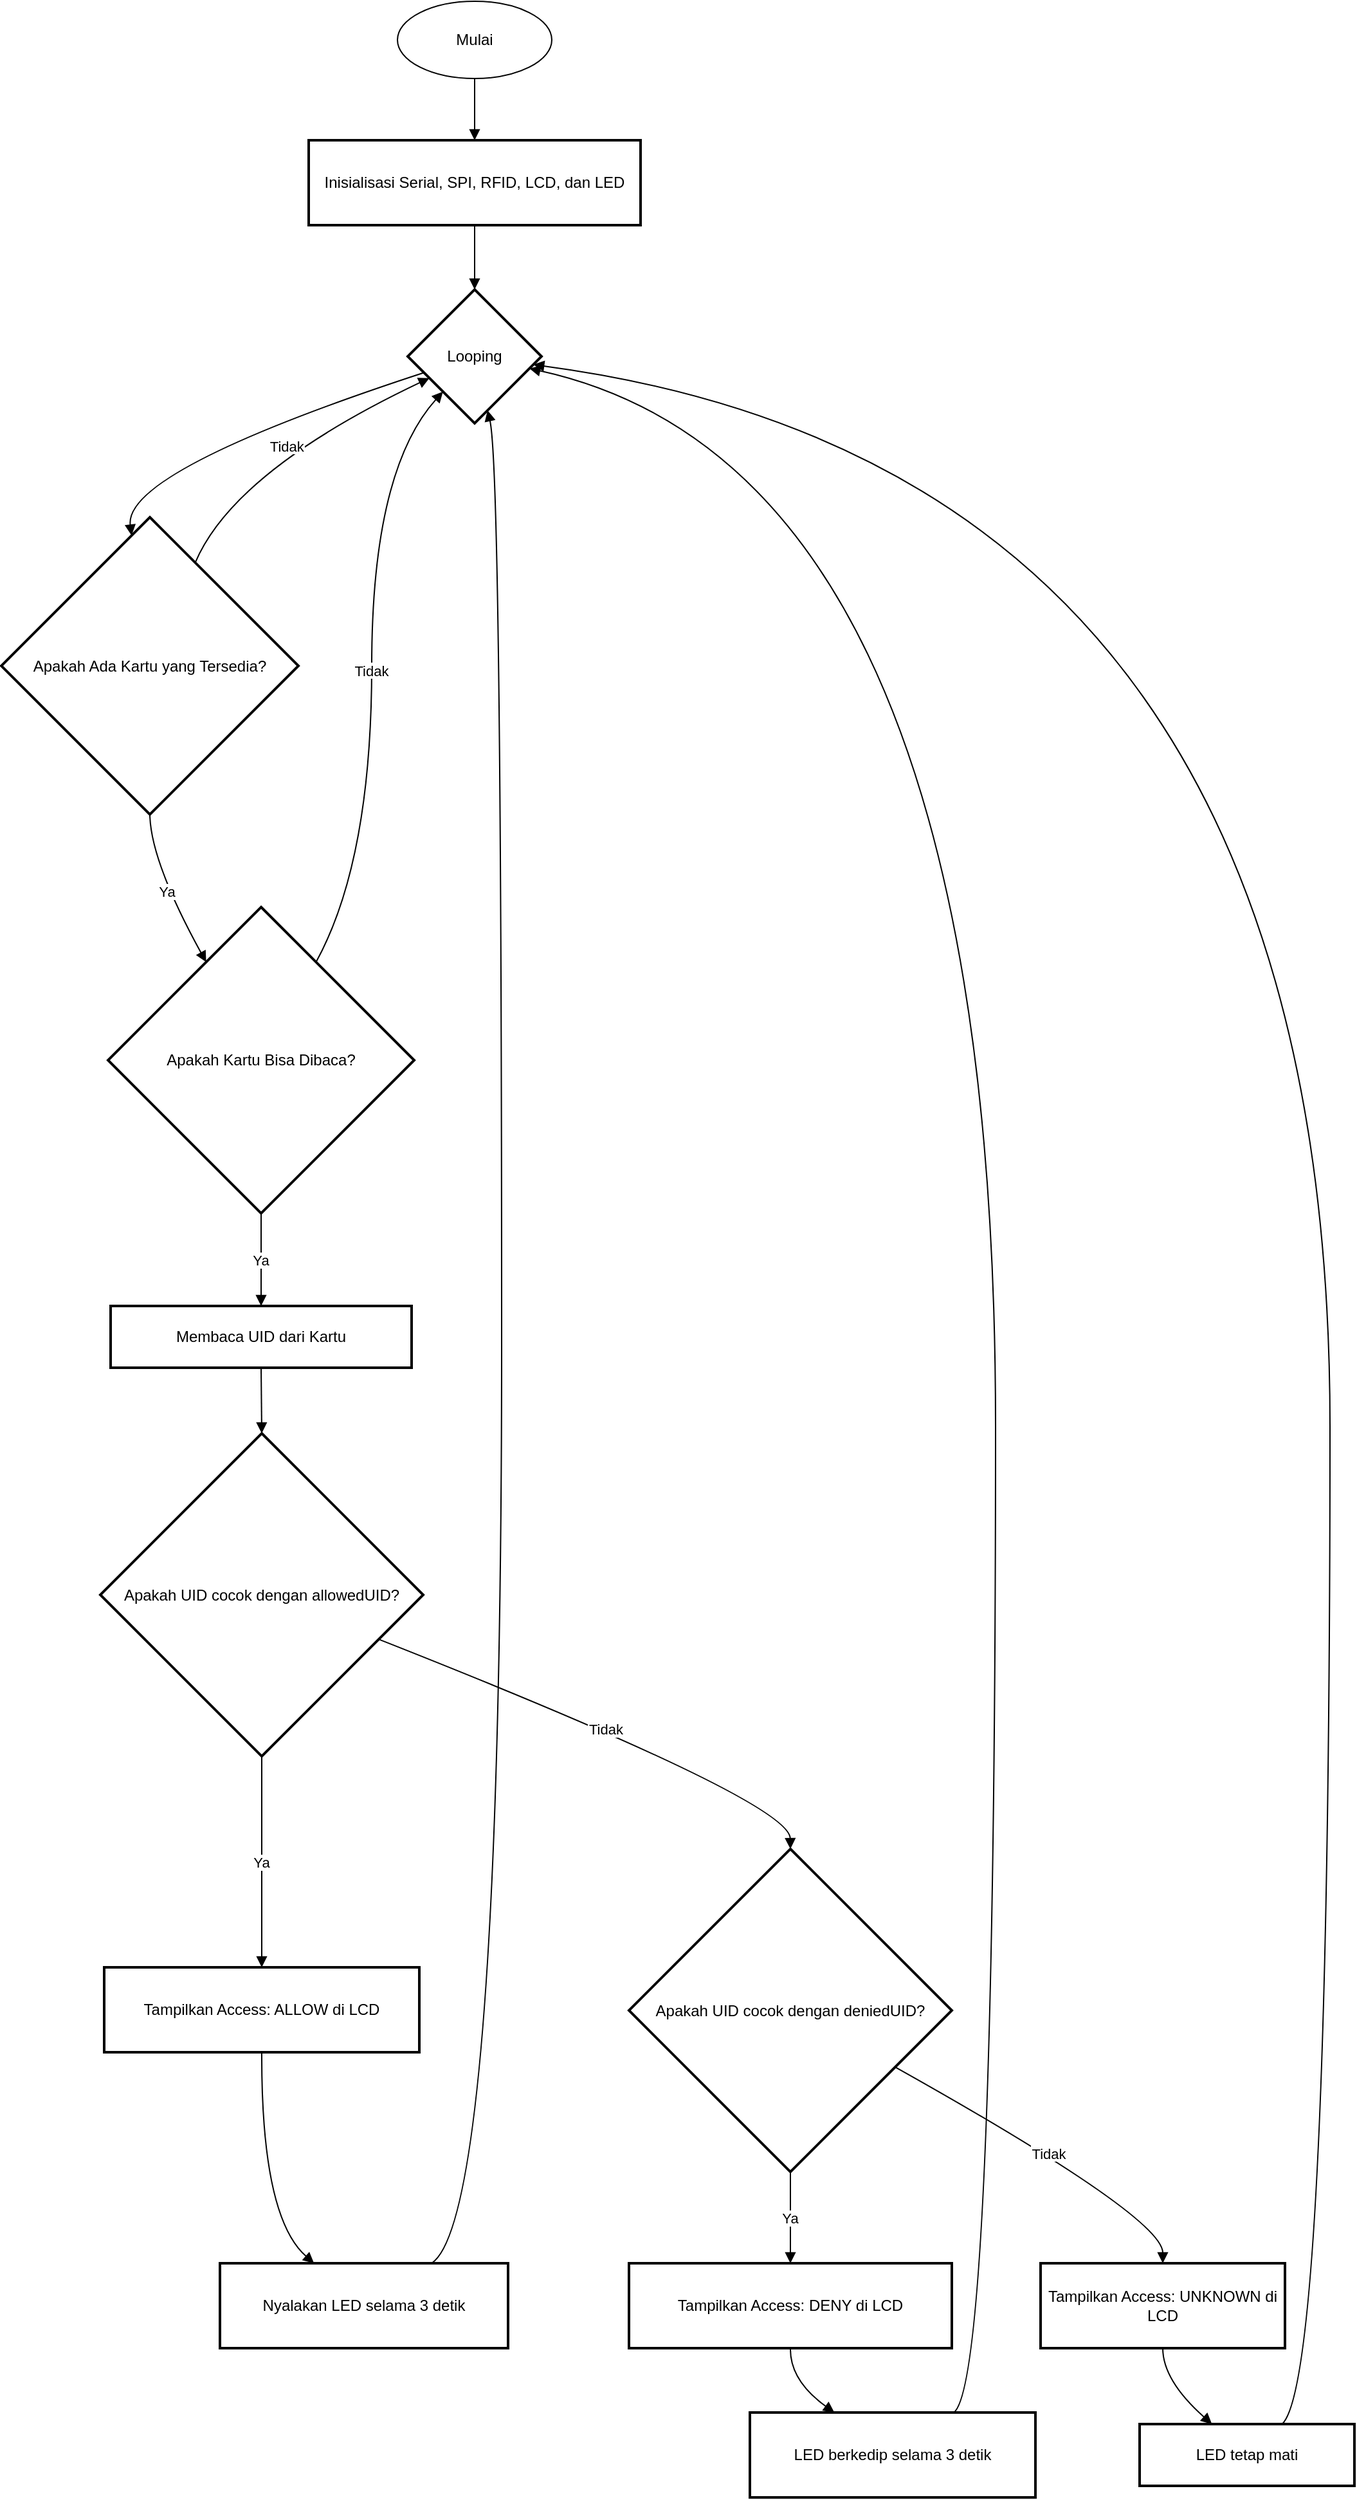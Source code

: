 <mxfile version="24.8.3">
  <diagram name="Halaman-1" id="ZrN6D6l1vnd6U8ZhIcib">
    <mxGraphModel dx="1050" dy="557" grid="1" gridSize="10" guides="1" tooltips="1" connect="1" arrows="1" fold="1" page="1" pageScale="1" pageWidth="827" pageHeight="1169" math="0" shadow="0">
      <root>
        <mxCell id="0" />
        <mxCell id="1" parent="0" />
        <mxCell id="hULHNE1ib5PGKcsbHpeh-2" value="Inisialisasi Serial, SPI, RFID, LCD, dan LED" style="whiteSpace=wrap;strokeWidth=2;" vertex="1" parent="1">
          <mxGeometry x="259" y="118" width="258" height="66" as="geometry" />
        </mxCell>
        <mxCell id="hULHNE1ib5PGKcsbHpeh-3" value="Looping" style="rhombus;strokeWidth=2;whiteSpace=wrap;" vertex="1" parent="1">
          <mxGeometry x="336" y="234" width="104" height="104" as="geometry" />
        </mxCell>
        <mxCell id="hULHNE1ib5PGKcsbHpeh-4" value="Apakah Ada Kartu yang Tersedia?" style="rhombus;strokeWidth=2;whiteSpace=wrap;" vertex="1" parent="1">
          <mxGeometry x="20" y="411" width="231" height="231" as="geometry" />
        </mxCell>
        <mxCell id="hULHNE1ib5PGKcsbHpeh-5" value="Apakah Kartu Bisa Dibaca?" style="rhombus;strokeWidth=2;whiteSpace=wrap;" vertex="1" parent="1">
          <mxGeometry x="103" y="714" width="238" height="238" as="geometry" />
        </mxCell>
        <mxCell id="hULHNE1ib5PGKcsbHpeh-6" value="Membaca UID dari Kartu" style="whiteSpace=wrap;strokeWidth=2;" vertex="1" parent="1">
          <mxGeometry x="105" y="1024" width="234" height="48" as="geometry" />
        </mxCell>
        <mxCell id="hULHNE1ib5PGKcsbHpeh-7" value="Apakah UID cocok dengan allowedUID?" style="rhombus;strokeWidth=2;whiteSpace=wrap;" vertex="1" parent="1">
          <mxGeometry x="97" y="1123" width="251" height="251" as="geometry" />
        </mxCell>
        <mxCell id="hULHNE1ib5PGKcsbHpeh-8" value="Tampilkan Access: ALLOW di LCD" style="whiteSpace=wrap;strokeWidth=2;" vertex="1" parent="1">
          <mxGeometry x="100" y="1538" width="245" height="66" as="geometry" />
        </mxCell>
        <mxCell id="hULHNE1ib5PGKcsbHpeh-9" value="Nyalakan LED selama 3 detik" style="whiteSpace=wrap;strokeWidth=2;" vertex="1" parent="1">
          <mxGeometry x="190" y="1768" width="224" height="66" as="geometry" />
        </mxCell>
        <mxCell id="hULHNE1ib5PGKcsbHpeh-10" value="Apakah UID cocok dengan deniedUID?" style="rhombus;strokeWidth=2;whiteSpace=wrap;" vertex="1" parent="1">
          <mxGeometry x="508" y="1446" width="251" height="251" as="geometry" />
        </mxCell>
        <mxCell id="hULHNE1ib5PGKcsbHpeh-11" value="Tampilkan Access: DENY di LCD" style="whiteSpace=wrap;strokeWidth=2;" vertex="1" parent="1">
          <mxGeometry x="508" y="1768" width="251" height="66" as="geometry" />
        </mxCell>
        <mxCell id="hULHNE1ib5PGKcsbHpeh-12" value="LED berkedip selama 3 detik" style="whiteSpace=wrap;strokeWidth=2;" vertex="1" parent="1">
          <mxGeometry x="602" y="1884" width="222" height="66" as="geometry" />
        </mxCell>
        <mxCell id="hULHNE1ib5PGKcsbHpeh-13" value="Tampilkan Access: UNKNOWN di LCD" style="whiteSpace=wrap;strokeWidth=2;" vertex="1" parent="1">
          <mxGeometry x="828" y="1768" width="190" height="66" as="geometry" />
        </mxCell>
        <mxCell id="hULHNE1ib5PGKcsbHpeh-14" value="LED tetap mati" style="whiteSpace=wrap;strokeWidth=2;" vertex="1" parent="1">
          <mxGeometry x="905" y="1893" width="167" height="48" as="geometry" />
        </mxCell>
        <mxCell id="hULHNE1ib5PGKcsbHpeh-15" value="" style="curved=1;startArrow=none;endArrow=block;exitX=0.5;exitY=1;entryX=0.5;entryY=0.01;rounded=0;exitDx=0;exitDy=0;" edge="1" parent="1" source="hULHNE1ib5PGKcsbHpeh-33" target="hULHNE1ib5PGKcsbHpeh-2">
          <mxGeometry relative="1" as="geometry">
            <Array as="points" />
            <mxPoint x="388.5" y="68" as="sourcePoint" />
          </mxGeometry>
        </mxCell>
        <mxCell id="hULHNE1ib5PGKcsbHpeh-16" value="" style="curved=1;startArrow=none;endArrow=block;exitX=0.5;exitY=1.01;entryX=0.5;entryY=0;rounded=0;" edge="1" parent="1" source="hULHNE1ib5PGKcsbHpeh-2" target="hULHNE1ib5PGKcsbHpeh-3">
          <mxGeometry relative="1" as="geometry">
            <Array as="points" />
          </mxGeometry>
        </mxCell>
        <mxCell id="hULHNE1ib5PGKcsbHpeh-17" value="" style="curved=1;startArrow=none;endArrow=block;exitX=0;exitY=0.66;entryX=0.43;entryY=0;rounded=0;" edge="1" parent="1" source="hULHNE1ib5PGKcsbHpeh-3" target="hULHNE1ib5PGKcsbHpeh-4">
          <mxGeometry relative="1" as="geometry">
            <Array as="points">
              <mxPoint x="115" y="375" />
            </Array>
          </mxGeometry>
        </mxCell>
        <mxCell id="hULHNE1ib5PGKcsbHpeh-18" value="Tidak" style="curved=1;startArrow=none;endArrow=block;exitX=0.72;exitY=0;entryX=0;entryY=0.74;rounded=0;" edge="1" parent="1" source="hULHNE1ib5PGKcsbHpeh-4" target="hULHNE1ib5PGKcsbHpeh-3">
          <mxGeometry relative="1" as="geometry">
            <Array as="points">
              <mxPoint x="201" y="375" />
            </Array>
          </mxGeometry>
        </mxCell>
        <mxCell id="hULHNE1ib5PGKcsbHpeh-19" value="Ya" style="curved=1;startArrow=none;endArrow=block;exitX=0.5;exitY=1;entryX=0.22;entryY=0;rounded=0;" edge="1" parent="1" source="hULHNE1ib5PGKcsbHpeh-4" target="hULHNE1ib5PGKcsbHpeh-5">
          <mxGeometry relative="1" as="geometry">
            <Array as="points">
              <mxPoint x="136" y="678" />
            </Array>
          </mxGeometry>
        </mxCell>
        <mxCell id="hULHNE1ib5PGKcsbHpeh-20" value="Tidak" style="curved=1;startArrow=none;endArrow=block;exitX=0.78;exitY=0;entryX=0.05;entryY=1;rounded=0;" edge="1" parent="1" source="hULHNE1ib5PGKcsbHpeh-5" target="hULHNE1ib5PGKcsbHpeh-3">
          <mxGeometry relative="1" as="geometry">
            <Array as="points">
              <mxPoint x="308" y="678" />
              <mxPoint x="308" y="375" />
            </Array>
          </mxGeometry>
        </mxCell>
        <mxCell id="hULHNE1ib5PGKcsbHpeh-21" value="Ya" style="curved=1;startArrow=none;endArrow=block;exitX=0.5;exitY=1;entryX=0.5;entryY=0;rounded=0;" edge="1" parent="1" source="hULHNE1ib5PGKcsbHpeh-5" target="hULHNE1ib5PGKcsbHpeh-6">
          <mxGeometry relative="1" as="geometry">
            <Array as="points" />
          </mxGeometry>
        </mxCell>
        <mxCell id="hULHNE1ib5PGKcsbHpeh-22" value="" style="curved=1;startArrow=none;endArrow=block;exitX=0.5;exitY=1.01;entryX=0.5;entryY=0;rounded=0;" edge="1" parent="1" source="hULHNE1ib5PGKcsbHpeh-6" target="hULHNE1ib5PGKcsbHpeh-7">
          <mxGeometry relative="1" as="geometry">
            <Array as="points" />
          </mxGeometry>
        </mxCell>
        <mxCell id="hULHNE1ib5PGKcsbHpeh-23" value="Ya" style="curved=1;startArrow=none;endArrow=block;exitX=0.5;exitY=1;entryX=0.5;entryY=0;rounded=0;" edge="1" parent="1" source="hULHNE1ib5PGKcsbHpeh-7" target="hULHNE1ib5PGKcsbHpeh-8">
          <mxGeometry relative="1" as="geometry">
            <Array as="points" />
          </mxGeometry>
        </mxCell>
        <mxCell id="hULHNE1ib5PGKcsbHpeh-24" value="" style="curved=1;startArrow=none;endArrow=block;exitX=0.5;exitY=1;entryX=0.33;entryY=0.01;rounded=0;" edge="1" parent="1" source="hULHNE1ib5PGKcsbHpeh-8" target="hULHNE1ib5PGKcsbHpeh-9">
          <mxGeometry relative="1" as="geometry">
            <Array as="points">
              <mxPoint x="222" y="1732" />
            </Array>
          </mxGeometry>
        </mxCell>
        <mxCell id="hULHNE1ib5PGKcsbHpeh-25" value="" style="curved=1;startArrow=none;endArrow=block;exitX=0.73;exitY=0.01;entryX=0.62;entryY=1;rounded=0;" edge="1" parent="1" source="hULHNE1ib5PGKcsbHpeh-9" target="hULHNE1ib5PGKcsbHpeh-3">
          <mxGeometry relative="1" as="geometry">
            <Array as="points">
              <mxPoint x="409" y="1732" />
              <mxPoint x="409" y="375" />
            </Array>
          </mxGeometry>
        </mxCell>
        <mxCell id="hULHNE1ib5PGKcsbHpeh-26" value="Tidak" style="curved=1;startArrow=none;endArrow=block;exitX=1;exitY=0.69;entryX=0.5;entryY=0;rounded=0;" edge="1" parent="1" source="hULHNE1ib5PGKcsbHpeh-7" target="hULHNE1ib5PGKcsbHpeh-10">
          <mxGeometry relative="1" as="geometry">
            <Array as="points">
              <mxPoint x="633" y="1409" />
            </Array>
          </mxGeometry>
        </mxCell>
        <mxCell id="hULHNE1ib5PGKcsbHpeh-27" value="Ya" style="curved=1;startArrow=none;endArrow=block;exitX=0.5;exitY=1;entryX=0.5;entryY=0.01;rounded=0;" edge="1" parent="1" source="hULHNE1ib5PGKcsbHpeh-10" target="hULHNE1ib5PGKcsbHpeh-11">
          <mxGeometry relative="1" as="geometry">
            <Array as="points" />
          </mxGeometry>
        </mxCell>
        <mxCell id="hULHNE1ib5PGKcsbHpeh-28" value="" style="curved=1;startArrow=none;endArrow=block;exitX=0.5;exitY=1.01;entryX=0.3;entryY=0.01;rounded=0;" edge="1" parent="1" source="hULHNE1ib5PGKcsbHpeh-11" target="hULHNE1ib5PGKcsbHpeh-12">
          <mxGeometry relative="1" as="geometry">
            <Array as="points">
              <mxPoint x="633" y="1859" />
            </Array>
          </mxGeometry>
        </mxCell>
        <mxCell id="hULHNE1ib5PGKcsbHpeh-29" value="" style="curved=1;startArrow=none;endArrow=block;exitX=0.71;exitY=0.01;entryX=1;entryY=0.61;rounded=0;" edge="1" parent="1" source="hULHNE1ib5PGKcsbHpeh-12" target="hULHNE1ib5PGKcsbHpeh-3">
          <mxGeometry relative="1" as="geometry">
            <Array as="points">
              <mxPoint x="793" y="1859" />
              <mxPoint x="793" y="375" />
            </Array>
          </mxGeometry>
        </mxCell>
        <mxCell id="hULHNE1ib5PGKcsbHpeh-30" value="Tidak" style="curved=1;startArrow=none;endArrow=block;exitX=1;exitY=0.77;entryX=0.5;entryY=0.01;rounded=0;" edge="1" parent="1" source="hULHNE1ib5PGKcsbHpeh-10" target="hULHNE1ib5PGKcsbHpeh-13">
          <mxGeometry relative="1" as="geometry">
            <Array as="points">
              <mxPoint x="923" y="1732" />
            </Array>
          </mxGeometry>
        </mxCell>
        <mxCell id="hULHNE1ib5PGKcsbHpeh-31" value="" style="curved=1;startArrow=none;endArrow=block;exitX=0.5;exitY=1.01;entryX=0.34;entryY=0.01;rounded=0;" edge="1" parent="1" source="hULHNE1ib5PGKcsbHpeh-13" target="hULHNE1ib5PGKcsbHpeh-14">
          <mxGeometry relative="1" as="geometry">
            <Array as="points">
              <mxPoint x="923" y="1859" />
            </Array>
          </mxGeometry>
        </mxCell>
        <mxCell id="hULHNE1ib5PGKcsbHpeh-32" value="" style="curved=1;startArrow=none;endArrow=block;exitX=0.66;exitY=0.01;entryX=1;entryY=0.57;rounded=0;" edge="1" parent="1" source="hULHNE1ib5PGKcsbHpeh-14" target="hULHNE1ib5PGKcsbHpeh-3">
          <mxGeometry relative="1" as="geometry">
            <Array as="points">
              <mxPoint x="1053" y="1859" />
              <mxPoint x="1053" y="375" />
            </Array>
          </mxGeometry>
        </mxCell>
        <mxCell id="hULHNE1ib5PGKcsbHpeh-33" value="Mulai" style="ellipse;whiteSpace=wrap;html=1;" vertex="1" parent="1">
          <mxGeometry x="328" y="10" width="120" height="60" as="geometry" />
        </mxCell>
      </root>
    </mxGraphModel>
  </diagram>
</mxfile>

